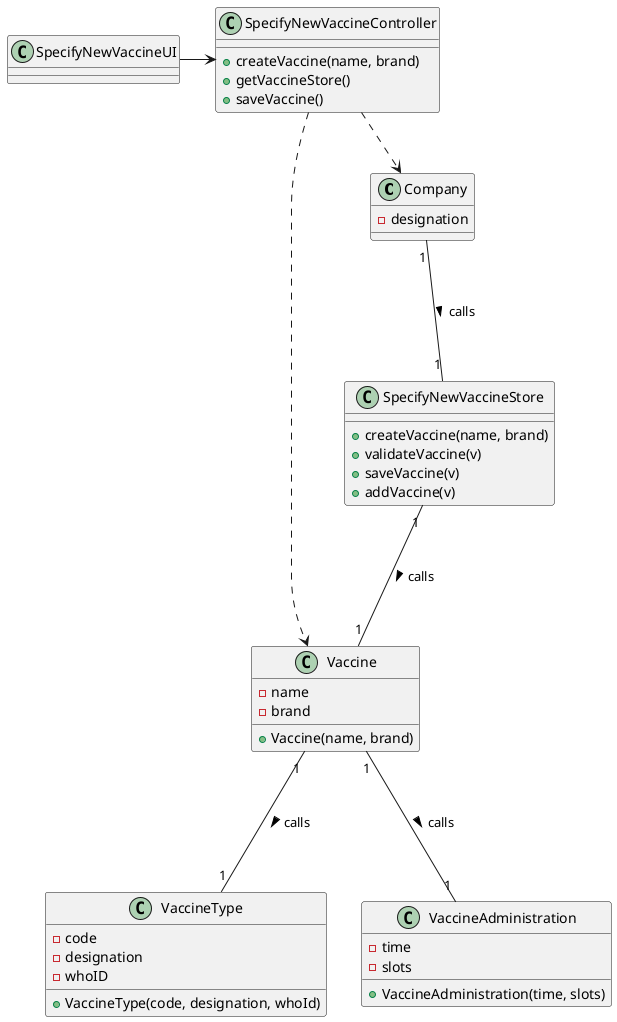 @startuml
'https://plantuml.com/class-diagram

class Company{
- designation
}

class SpecifyNewVaccineUI{
}

class Vaccine{
- name
- brand
+ Vaccine(name, brand)
}

class SpecifyNewVaccineController{
+ createVaccine(name, brand)
+ getVaccineStore()
+ saveVaccine()
}

class SpecifyNewVaccineStore{
+ createVaccine(name, brand)
+ validateVaccine(v)
+ saveVaccine(v)
+ addVaccine(v)
}
class VaccineType{
- code
- designation
- whoID
+ VaccineType(code, designation, whoId)
}
class VaccineAdministration{
- time
- slots
+ VaccineAdministration(time, slots)
}

SpecifyNewVaccineUI -> SpecifyNewVaccineController
SpecifyNewVaccineController ..> Company
SpecifyNewVaccineController .> Vaccine
Company "1" --- "1" SpecifyNewVaccineStore: > calls
SpecifyNewVaccineStore "1" --- "1" Vaccine: > calls
Vaccine "1" --- "1" VaccineType: > calls
Vaccine "1" --- "1" VaccineAdministration: > calls


@enduml
